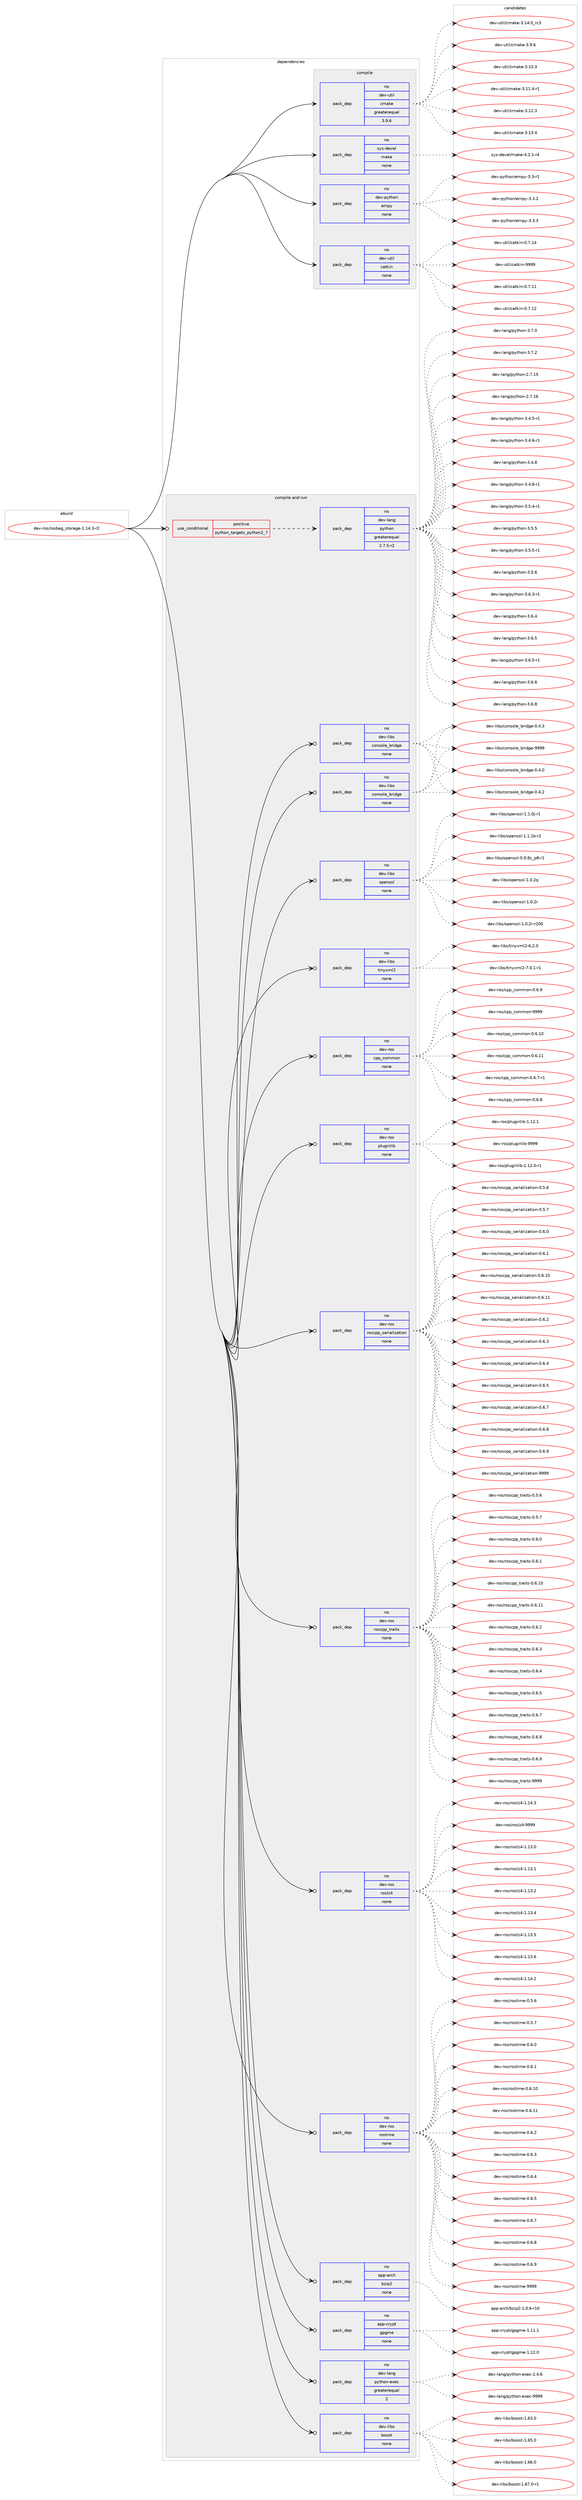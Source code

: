 digraph prolog {

# *************
# Graph options
# *************

newrank=true;
concentrate=true;
compound=true;
graph [rankdir=LR,fontname=Helvetica,fontsize=10,ranksep=1.5];#, ranksep=2.5, nodesep=0.2];
edge  [arrowhead=vee];
node  [fontname=Helvetica,fontsize=10];

# **********
# The ebuild
# **********

subgraph cluster_leftcol {
color=gray;
rank=same;
label=<<i>ebuild</i>>;
id [label="dev-ros/rosbag_storage-1.14.3-r2", color=red, width=4, href="../dev-ros/rosbag_storage-1.14.3-r2.svg"];
}

# ****************
# The dependencies
# ****************

subgraph cluster_midcol {
color=gray;
label=<<i>dependencies</i>>;
subgraph cluster_compile {
fillcolor="#eeeeee";
style=filled;
label=<<i>compile</i>>;
subgraph pack1050747 {
dependency1463798 [label=<<TABLE BORDER="0" CELLBORDER="1" CELLSPACING="0" CELLPADDING="4" WIDTH="220"><TR><TD ROWSPAN="6" CELLPADDING="30">pack_dep</TD></TR><TR><TD WIDTH="110">no</TD></TR><TR><TD>dev-python</TD></TR><TR><TD>empy</TD></TR><TR><TD>none</TD></TR><TR><TD></TD></TR></TABLE>>, shape=none, color=blue];
}
id:e -> dependency1463798:w [weight=20,style="solid",arrowhead="vee"];
subgraph pack1050748 {
dependency1463799 [label=<<TABLE BORDER="0" CELLBORDER="1" CELLSPACING="0" CELLPADDING="4" WIDTH="220"><TR><TD ROWSPAN="6" CELLPADDING="30">pack_dep</TD></TR><TR><TD WIDTH="110">no</TD></TR><TR><TD>dev-util</TD></TR><TR><TD>catkin</TD></TR><TR><TD>none</TD></TR><TR><TD></TD></TR></TABLE>>, shape=none, color=blue];
}
id:e -> dependency1463799:w [weight=20,style="solid",arrowhead="vee"];
subgraph pack1050749 {
dependency1463800 [label=<<TABLE BORDER="0" CELLBORDER="1" CELLSPACING="0" CELLPADDING="4" WIDTH="220"><TR><TD ROWSPAN="6" CELLPADDING="30">pack_dep</TD></TR><TR><TD WIDTH="110">no</TD></TR><TR><TD>dev-util</TD></TR><TR><TD>cmake</TD></TR><TR><TD>greaterequal</TD></TR><TR><TD>3.9.6</TD></TR></TABLE>>, shape=none, color=blue];
}
id:e -> dependency1463800:w [weight=20,style="solid",arrowhead="vee"];
subgraph pack1050750 {
dependency1463801 [label=<<TABLE BORDER="0" CELLBORDER="1" CELLSPACING="0" CELLPADDING="4" WIDTH="220"><TR><TD ROWSPAN="6" CELLPADDING="30">pack_dep</TD></TR><TR><TD WIDTH="110">no</TD></TR><TR><TD>sys-devel</TD></TR><TR><TD>make</TD></TR><TR><TD>none</TD></TR><TR><TD></TD></TR></TABLE>>, shape=none, color=blue];
}
id:e -> dependency1463801:w [weight=20,style="solid",arrowhead="vee"];
}
subgraph cluster_compileandrun {
fillcolor="#eeeeee";
style=filled;
label=<<i>compile and run</i>>;
subgraph cond389661 {
dependency1463802 [label=<<TABLE BORDER="0" CELLBORDER="1" CELLSPACING="0" CELLPADDING="4"><TR><TD ROWSPAN="3" CELLPADDING="10">use_conditional</TD></TR><TR><TD>positive</TD></TR><TR><TD>python_targets_python2_7</TD></TR></TABLE>>, shape=none, color=red];
subgraph pack1050751 {
dependency1463803 [label=<<TABLE BORDER="0" CELLBORDER="1" CELLSPACING="0" CELLPADDING="4" WIDTH="220"><TR><TD ROWSPAN="6" CELLPADDING="30">pack_dep</TD></TR><TR><TD WIDTH="110">no</TD></TR><TR><TD>dev-lang</TD></TR><TR><TD>python</TD></TR><TR><TD>greaterequal</TD></TR><TR><TD>2.7.5-r2</TD></TR></TABLE>>, shape=none, color=blue];
}
dependency1463802:e -> dependency1463803:w [weight=20,style="dashed",arrowhead="vee"];
}
id:e -> dependency1463802:w [weight=20,style="solid",arrowhead="odotvee"];
subgraph pack1050752 {
dependency1463804 [label=<<TABLE BORDER="0" CELLBORDER="1" CELLSPACING="0" CELLPADDING="4" WIDTH="220"><TR><TD ROWSPAN="6" CELLPADDING="30">pack_dep</TD></TR><TR><TD WIDTH="110">no</TD></TR><TR><TD>app-arch</TD></TR><TR><TD>bzip2</TD></TR><TR><TD>none</TD></TR><TR><TD></TD></TR></TABLE>>, shape=none, color=blue];
}
id:e -> dependency1463804:w [weight=20,style="solid",arrowhead="odotvee"];
subgraph pack1050753 {
dependency1463805 [label=<<TABLE BORDER="0" CELLBORDER="1" CELLSPACING="0" CELLPADDING="4" WIDTH="220"><TR><TD ROWSPAN="6" CELLPADDING="30">pack_dep</TD></TR><TR><TD WIDTH="110">no</TD></TR><TR><TD>app-crypt</TD></TR><TR><TD>gpgme</TD></TR><TR><TD>none</TD></TR><TR><TD></TD></TR></TABLE>>, shape=none, color=blue];
}
id:e -> dependency1463805:w [weight=20,style="solid",arrowhead="odotvee"];
subgraph pack1050754 {
dependency1463806 [label=<<TABLE BORDER="0" CELLBORDER="1" CELLSPACING="0" CELLPADDING="4" WIDTH="220"><TR><TD ROWSPAN="6" CELLPADDING="30">pack_dep</TD></TR><TR><TD WIDTH="110">no</TD></TR><TR><TD>dev-lang</TD></TR><TR><TD>python-exec</TD></TR><TR><TD>greaterequal</TD></TR><TR><TD>2</TD></TR></TABLE>>, shape=none, color=blue];
}
id:e -> dependency1463806:w [weight=20,style="solid",arrowhead="odotvee"];
subgraph pack1050755 {
dependency1463807 [label=<<TABLE BORDER="0" CELLBORDER="1" CELLSPACING="0" CELLPADDING="4" WIDTH="220"><TR><TD ROWSPAN="6" CELLPADDING="30">pack_dep</TD></TR><TR><TD WIDTH="110">no</TD></TR><TR><TD>dev-libs</TD></TR><TR><TD>boost</TD></TR><TR><TD>none</TD></TR><TR><TD></TD></TR></TABLE>>, shape=none, color=blue];
}
id:e -> dependency1463807:w [weight=20,style="solid",arrowhead="odotvee"];
subgraph pack1050756 {
dependency1463808 [label=<<TABLE BORDER="0" CELLBORDER="1" CELLSPACING="0" CELLPADDING="4" WIDTH="220"><TR><TD ROWSPAN="6" CELLPADDING="30">pack_dep</TD></TR><TR><TD WIDTH="110">no</TD></TR><TR><TD>dev-libs</TD></TR><TR><TD>console_bridge</TD></TR><TR><TD>none</TD></TR><TR><TD></TD></TR></TABLE>>, shape=none, color=blue];
}
id:e -> dependency1463808:w [weight=20,style="solid",arrowhead="odotvee"];
subgraph pack1050757 {
dependency1463809 [label=<<TABLE BORDER="0" CELLBORDER="1" CELLSPACING="0" CELLPADDING="4" WIDTH="220"><TR><TD ROWSPAN="6" CELLPADDING="30">pack_dep</TD></TR><TR><TD WIDTH="110">no</TD></TR><TR><TD>dev-libs</TD></TR><TR><TD>console_bridge</TD></TR><TR><TD>none</TD></TR><TR><TD></TD></TR></TABLE>>, shape=none, color=blue];
}
id:e -> dependency1463809:w [weight=20,style="solid",arrowhead="odotvee"];
subgraph pack1050758 {
dependency1463810 [label=<<TABLE BORDER="0" CELLBORDER="1" CELLSPACING="0" CELLPADDING="4" WIDTH="220"><TR><TD ROWSPAN="6" CELLPADDING="30">pack_dep</TD></TR><TR><TD WIDTH="110">no</TD></TR><TR><TD>dev-libs</TD></TR><TR><TD>openssl</TD></TR><TR><TD>none</TD></TR><TR><TD></TD></TR></TABLE>>, shape=none, color=blue];
}
id:e -> dependency1463810:w [weight=20,style="solid",arrowhead="odotvee"];
subgraph pack1050759 {
dependency1463811 [label=<<TABLE BORDER="0" CELLBORDER="1" CELLSPACING="0" CELLPADDING="4" WIDTH="220"><TR><TD ROWSPAN="6" CELLPADDING="30">pack_dep</TD></TR><TR><TD WIDTH="110">no</TD></TR><TR><TD>dev-libs</TD></TR><TR><TD>tinyxml2</TD></TR><TR><TD>none</TD></TR><TR><TD></TD></TR></TABLE>>, shape=none, color=blue];
}
id:e -> dependency1463811:w [weight=20,style="solid",arrowhead="odotvee"];
subgraph pack1050760 {
dependency1463812 [label=<<TABLE BORDER="0" CELLBORDER="1" CELLSPACING="0" CELLPADDING="4" WIDTH="220"><TR><TD ROWSPAN="6" CELLPADDING="30">pack_dep</TD></TR><TR><TD WIDTH="110">no</TD></TR><TR><TD>dev-ros</TD></TR><TR><TD>cpp_common</TD></TR><TR><TD>none</TD></TR><TR><TD></TD></TR></TABLE>>, shape=none, color=blue];
}
id:e -> dependency1463812:w [weight=20,style="solid",arrowhead="odotvee"];
subgraph pack1050761 {
dependency1463813 [label=<<TABLE BORDER="0" CELLBORDER="1" CELLSPACING="0" CELLPADDING="4" WIDTH="220"><TR><TD ROWSPAN="6" CELLPADDING="30">pack_dep</TD></TR><TR><TD WIDTH="110">no</TD></TR><TR><TD>dev-ros</TD></TR><TR><TD>pluginlib</TD></TR><TR><TD>none</TD></TR><TR><TD></TD></TR></TABLE>>, shape=none, color=blue];
}
id:e -> dependency1463813:w [weight=20,style="solid",arrowhead="odotvee"];
subgraph pack1050762 {
dependency1463814 [label=<<TABLE BORDER="0" CELLBORDER="1" CELLSPACING="0" CELLPADDING="4" WIDTH="220"><TR><TD ROWSPAN="6" CELLPADDING="30">pack_dep</TD></TR><TR><TD WIDTH="110">no</TD></TR><TR><TD>dev-ros</TD></TR><TR><TD>roscpp_serialization</TD></TR><TR><TD>none</TD></TR><TR><TD></TD></TR></TABLE>>, shape=none, color=blue];
}
id:e -> dependency1463814:w [weight=20,style="solid",arrowhead="odotvee"];
subgraph pack1050763 {
dependency1463815 [label=<<TABLE BORDER="0" CELLBORDER="1" CELLSPACING="0" CELLPADDING="4" WIDTH="220"><TR><TD ROWSPAN="6" CELLPADDING="30">pack_dep</TD></TR><TR><TD WIDTH="110">no</TD></TR><TR><TD>dev-ros</TD></TR><TR><TD>roscpp_traits</TD></TR><TR><TD>none</TD></TR><TR><TD></TD></TR></TABLE>>, shape=none, color=blue];
}
id:e -> dependency1463815:w [weight=20,style="solid",arrowhead="odotvee"];
subgraph pack1050764 {
dependency1463816 [label=<<TABLE BORDER="0" CELLBORDER="1" CELLSPACING="0" CELLPADDING="4" WIDTH="220"><TR><TD ROWSPAN="6" CELLPADDING="30">pack_dep</TD></TR><TR><TD WIDTH="110">no</TD></TR><TR><TD>dev-ros</TD></TR><TR><TD>roslz4</TD></TR><TR><TD>none</TD></TR><TR><TD></TD></TR></TABLE>>, shape=none, color=blue];
}
id:e -> dependency1463816:w [weight=20,style="solid",arrowhead="odotvee"];
subgraph pack1050765 {
dependency1463817 [label=<<TABLE BORDER="0" CELLBORDER="1" CELLSPACING="0" CELLPADDING="4" WIDTH="220"><TR><TD ROWSPAN="6" CELLPADDING="30">pack_dep</TD></TR><TR><TD WIDTH="110">no</TD></TR><TR><TD>dev-ros</TD></TR><TR><TD>rostime</TD></TR><TR><TD>none</TD></TR><TR><TD></TD></TR></TABLE>>, shape=none, color=blue];
}
id:e -> dependency1463817:w [weight=20,style="solid",arrowhead="odotvee"];
}
subgraph cluster_run {
fillcolor="#eeeeee";
style=filled;
label=<<i>run</i>>;
}
}

# **************
# The candidates
# **************

subgraph cluster_choices {
rank=same;
color=gray;
label=<<i>candidates</i>>;

subgraph choice1050747 {
color=black;
nodesep=1;
choice1001011184511212111610411111047101109112121455146514511449 [label="dev-python/empy-3.3-r1", color=red, width=4,href="../dev-python/empy-3.3-r1.svg"];
choice1001011184511212111610411111047101109112121455146514650 [label="dev-python/empy-3.3.2", color=red, width=4,href="../dev-python/empy-3.3.2.svg"];
choice1001011184511212111610411111047101109112121455146514651 [label="dev-python/empy-3.3.3", color=red, width=4,href="../dev-python/empy-3.3.3.svg"];
dependency1463798:e -> choice1001011184511212111610411111047101109112121455146514511449:w [style=dotted,weight="100"];
dependency1463798:e -> choice1001011184511212111610411111047101109112121455146514650:w [style=dotted,weight="100"];
dependency1463798:e -> choice1001011184511212111610411111047101109112121455146514651:w [style=dotted,weight="100"];
}
subgraph choice1050748 {
color=black;
nodesep=1;
choice1001011184511711610510847999711610710511045484655464949 [label="dev-util/catkin-0.7.11", color=red, width=4,href="../dev-util/catkin-0.7.11.svg"];
choice1001011184511711610510847999711610710511045484655464950 [label="dev-util/catkin-0.7.12", color=red, width=4,href="../dev-util/catkin-0.7.12.svg"];
choice1001011184511711610510847999711610710511045484655464952 [label="dev-util/catkin-0.7.14", color=red, width=4,href="../dev-util/catkin-0.7.14.svg"];
choice100101118451171161051084799971161071051104557575757 [label="dev-util/catkin-9999", color=red, width=4,href="../dev-util/catkin-9999.svg"];
dependency1463799:e -> choice1001011184511711610510847999711610710511045484655464949:w [style=dotted,weight="100"];
dependency1463799:e -> choice1001011184511711610510847999711610710511045484655464950:w [style=dotted,weight="100"];
dependency1463799:e -> choice1001011184511711610510847999711610710511045484655464952:w [style=dotted,weight="100"];
dependency1463799:e -> choice100101118451171161051084799971161071051104557575757:w [style=dotted,weight="100"];
}
subgraph choice1050749 {
color=black;
nodesep=1;
choice1001011184511711610510847991099710710145514649484651 [label="dev-util/cmake-3.10.3", color=red, width=4,href="../dev-util/cmake-3.10.3.svg"];
choice10010111845117116105108479910997107101455146494946524511449 [label="dev-util/cmake-3.11.4-r1", color=red, width=4,href="../dev-util/cmake-3.11.4-r1.svg"];
choice1001011184511711610510847991099710710145514649504651 [label="dev-util/cmake-3.12.3", color=red, width=4,href="../dev-util/cmake-3.12.3.svg"];
choice1001011184511711610510847991099710710145514649514652 [label="dev-util/cmake-3.13.4", color=red, width=4,href="../dev-util/cmake-3.13.4.svg"];
choice1001011184511711610510847991099710710145514649524648951149951 [label="dev-util/cmake-3.14.0_rc3", color=red, width=4,href="../dev-util/cmake-3.14.0_rc3.svg"];
choice10010111845117116105108479910997107101455146574654 [label="dev-util/cmake-3.9.6", color=red, width=4,href="../dev-util/cmake-3.9.6.svg"];
dependency1463800:e -> choice1001011184511711610510847991099710710145514649484651:w [style=dotted,weight="100"];
dependency1463800:e -> choice10010111845117116105108479910997107101455146494946524511449:w [style=dotted,weight="100"];
dependency1463800:e -> choice1001011184511711610510847991099710710145514649504651:w [style=dotted,weight="100"];
dependency1463800:e -> choice1001011184511711610510847991099710710145514649514652:w [style=dotted,weight="100"];
dependency1463800:e -> choice1001011184511711610510847991099710710145514649524648951149951:w [style=dotted,weight="100"];
dependency1463800:e -> choice10010111845117116105108479910997107101455146574654:w [style=dotted,weight="100"];
}
subgraph choice1050750 {
color=black;
nodesep=1;
choice1151211154510010111810110847109971071014552465046494511452 [label="sys-devel/make-4.2.1-r4", color=red, width=4,href="../sys-devel/make-4.2.1-r4.svg"];
dependency1463801:e -> choice1151211154510010111810110847109971071014552465046494511452:w [style=dotted,weight="100"];
}
subgraph choice1050751 {
color=black;
nodesep=1;
choice10010111845108971101034711212111610411111045504655464953 [label="dev-lang/python-2.7.15", color=red, width=4,href="../dev-lang/python-2.7.15.svg"];
choice10010111845108971101034711212111610411111045504655464954 [label="dev-lang/python-2.7.16", color=red, width=4,href="../dev-lang/python-2.7.16.svg"];
choice1001011184510897110103471121211161041111104551465246534511449 [label="dev-lang/python-3.4.5-r1", color=red, width=4,href="../dev-lang/python-3.4.5-r1.svg"];
choice1001011184510897110103471121211161041111104551465246544511449 [label="dev-lang/python-3.4.6-r1", color=red, width=4,href="../dev-lang/python-3.4.6-r1.svg"];
choice100101118451089711010347112121116104111110455146524656 [label="dev-lang/python-3.4.8", color=red, width=4,href="../dev-lang/python-3.4.8.svg"];
choice1001011184510897110103471121211161041111104551465246564511449 [label="dev-lang/python-3.4.8-r1", color=red, width=4,href="../dev-lang/python-3.4.8-r1.svg"];
choice1001011184510897110103471121211161041111104551465346524511449 [label="dev-lang/python-3.5.4-r1", color=red, width=4,href="../dev-lang/python-3.5.4-r1.svg"];
choice100101118451089711010347112121116104111110455146534653 [label="dev-lang/python-3.5.5", color=red, width=4,href="../dev-lang/python-3.5.5.svg"];
choice1001011184510897110103471121211161041111104551465346534511449 [label="dev-lang/python-3.5.5-r1", color=red, width=4,href="../dev-lang/python-3.5.5-r1.svg"];
choice100101118451089711010347112121116104111110455146534654 [label="dev-lang/python-3.5.6", color=red, width=4,href="../dev-lang/python-3.5.6.svg"];
choice1001011184510897110103471121211161041111104551465446514511449 [label="dev-lang/python-3.6.3-r1", color=red, width=4,href="../dev-lang/python-3.6.3-r1.svg"];
choice100101118451089711010347112121116104111110455146544652 [label="dev-lang/python-3.6.4", color=red, width=4,href="../dev-lang/python-3.6.4.svg"];
choice100101118451089711010347112121116104111110455146544653 [label="dev-lang/python-3.6.5", color=red, width=4,href="../dev-lang/python-3.6.5.svg"];
choice1001011184510897110103471121211161041111104551465446534511449 [label="dev-lang/python-3.6.5-r1", color=red, width=4,href="../dev-lang/python-3.6.5-r1.svg"];
choice100101118451089711010347112121116104111110455146544654 [label="dev-lang/python-3.6.6", color=red, width=4,href="../dev-lang/python-3.6.6.svg"];
choice100101118451089711010347112121116104111110455146544656 [label="dev-lang/python-3.6.8", color=red, width=4,href="../dev-lang/python-3.6.8.svg"];
choice100101118451089711010347112121116104111110455146554648 [label="dev-lang/python-3.7.0", color=red, width=4,href="../dev-lang/python-3.7.0.svg"];
choice100101118451089711010347112121116104111110455146554650 [label="dev-lang/python-3.7.2", color=red, width=4,href="../dev-lang/python-3.7.2.svg"];
dependency1463803:e -> choice10010111845108971101034711212111610411111045504655464953:w [style=dotted,weight="100"];
dependency1463803:e -> choice10010111845108971101034711212111610411111045504655464954:w [style=dotted,weight="100"];
dependency1463803:e -> choice1001011184510897110103471121211161041111104551465246534511449:w [style=dotted,weight="100"];
dependency1463803:e -> choice1001011184510897110103471121211161041111104551465246544511449:w [style=dotted,weight="100"];
dependency1463803:e -> choice100101118451089711010347112121116104111110455146524656:w [style=dotted,weight="100"];
dependency1463803:e -> choice1001011184510897110103471121211161041111104551465246564511449:w [style=dotted,weight="100"];
dependency1463803:e -> choice1001011184510897110103471121211161041111104551465346524511449:w [style=dotted,weight="100"];
dependency1463803:e -> choice100101118451089711010347112121116104111110455146534653:w [style=dotted,weight="100"];
dependency1463803:e -> choice1001011184510897110103471121211161041111104551465346534511449:w [style=dotted,weight="100"];
dependency1463803:e -> choice100101118451089711010347112121116104111110455146534654:w [style=dotted,weight="100"];
dependency1463803:e -> choice1001011184510897110103471121211161041111104551465446514511449:w [style=dotted,weight="100"];
dependency1463803:e -> choice100101118451089711010347112121116104111110455146544652:w [style=dotted,weight="100"];
dependency1463803:e -> choice100101118451089711010347112121116104111110455146544653:w [style=dotted,weight="100"];
dependency1463803:e -> choice1001011184510897110103471121211161041111104551465446534511449:w [style=dotted,weight="100"];
dependency1463803:e -> choice100101118451089711010347112121116104111110455146544654:w [style=dotted,weight="100"];
dependency1463803:e -> choice100101118451089711010347112121116104111110455146544656:w [style=dotted,weight="100"];
dependency1463803:e -> choice100101118451089711010347112121116104111110455146554648:w [style=dotted,weight="100"];
dependency1463803:e -> choice100101118451089711010347112121116104111110455146554650:w [style=dotted,weight="100"];
}
subgraph choice1050752 {
color=black;
nodesep=1;
choice97112112459711499104479812210511250454946484654451144948 [label="app-arch/bzip2-1.0.6-r10", color=red, width=4,href="../app-arch/bzip2-1.0.6-r10.svg"];
dependency1463804:e -> choice97112112459711499104479812210511250454946484654451144948:w [style=dotted,weight="100"];
}
subgraph choice1050753 {
color=black;
nodesep=1;
choice9711211245991141211121164710311210310910145494649494649 [label="app-crypt/gpgme-1.11.1", color=red, width=4,href="../app-crypt/gpgme-1.11.1.svg"];
choice9711211245991141211121164710311210310910145494649504648 [label="app-crypt/gpgme-1.12.0", color=red, width=4,href="../app-crypt/gpgme-1.12.0.svg"];
dependency1463805:e -> choice9711211245991141211121164710311210310910145494649494649:w [style=dotted,weight="100"];
dependency1463805:e -> choice9711211245991141211121164710311210310910145494649504648:w [style=dotted,weight="100"];
}
subgraph choice1050754 {
color=black;
nodesep=1;
choice1001011184510897110103471121211161041111104510112010199455046524654 [label="dev-lang/python-exec-2.4.6", color=red, width=4,href="../dev-lang/python-exec-2.4.6.svg"];
choice10010111845108971101034711212111610411111045101120101994557575757 [label="dev-lang/python-exec-9999", color=red, width=4,href="../dev-lang/python-exec-9999.svg"];
dependency1463806:e -> choice1001011184510897110103471121211161041111104510112010199455046524654:w [style=dotted,weight="100"];
dependency1463806:e -> choice10010111845108971101034711212111610411111045101120101994557575757:w [style=dotted,weight="100"];
}
subgraph choice1050755 {
color=black;
nodesep=1;
choice1001011184510810598115479811111111511645494654514648 [label="dev-libs/boost-1.63.0", color=red, width=4,href="../dev-libs/boost-1.63.0.svg"];
choice1001011184510810598115479811111111511645494654534648 [label="dev-libs/boost-1.65.0", color=red, width=4,href="../dev-libs/boost-1.65.0.svg"];
choice1001011184510810598115479811111111511645494654544648 [label="dev-libs/boost-1.66.0", color=red, width=4,href="../dev-libs/boost-1.66.0.svg"];
choice10010111845108105981154798111111115116454946545546484511449 [label="dev-libs/boost-1.67.0-r1", color=red, width=4,href="../dev-libs/boost-1.67.0-r1.svg"];
dependency1463807:e -> choice1001011184510810598115479811111111511645494654514648:w [style=dotted,weight="100"];
dependency1463807:e -> choice1001011184510810598115479811111111511645494654534648:w [style=dotted,weight="100"];
dependency1463807:e -> choice1001011184510810598115479811111111511645494654544648:w [style=dotted,weight="100"];
dependency1463807:e -> choice10010111845108105981154798111111115116454946545546484511449:w [style=dotted,weight="100"];
}
subgraph choice1050756 {
color=black;
nodesep=1;
choice100101118451081059811547991111101151111081019598114105100103101454846524648 [label="dev-libs/console_bridge-0.4.0", color=red, width=4,href="../dev-libs/console_bridge-0.4.0.svg"];
choice100101118451081059811547991111101151111081019598114105100103101454846524650 [label="dev-libs/console_bridge-0.4.2", color=red, width=4,href="../dev-libs/console_bridge-0.4.2.svg"];
choice100101118451081059811547991111101151111081019598114105100103101454846524651 [label="dev-libs/console_bridge-0.4.3", color=red, width=4,href="../dev-libs/console_bridge-0.4.3.svg"];
choice1001011184510810598115479911111011511110810195981141051001031014557575757 [label="dev-libs/console_bridge-9999", color=red, width=4,href="../dev-libs/console_bridge-9999.svg"];
dependency1463808:e -> choice100101118451081059811547991111101151111081019598114105100103101454846524648:w [style=dotted,weight="100"];
dependency1463808:e -> choice100101118451081059811547991111101151111081019598114105100103101454846524650:w [style=dotted,weight="100"];
dependency1463808:e -> choice100101118451081059811547991111101151111081019598114105100103101454846524651:w [style=dotted,weight="100"];
dependency1463808:e -> choice1001011184510810598115479911111011511110810195981141051001031014557575757:w [style=dotted,weight="100"];
}
subgraph choice1050757 {
color=black;
nodesep=1;
choice100101118451081059811547991111101151111081019598114105100103101454846524648 [label="dev-libs/console_bridge-0.4.0", color=red, width=4,href="../dev-libs/console_bridge-0.4.0.svg"];
choice100101118451081059811547991111101151111081019598114105100103101454846524650 [label="dev-libs/console_bridge-0.4.2", color=red, width=4,href="../dev-libs/console_bridge-0.4.2.svg"];
choice100101118451081059811547991111101151111081019598114105100103101454846524651 [label="dev-libs/console_bridge-0.4.3", color=red, width=4,href="../dev-libs/console_bridge-0.4.3.svg"];
choice1001011184510810598115479911111011511110810195981141051001031014557575757 [label="dev-libs/console_bridge-9999", color=red, width=4,href="../dev-libs/console_bridge-9999.svg"];
dependency1463809:e -> choice100101118451081059811547991111101151111081019598114105100103101454846524648:w [style=dotted,weight="100"];
dependency1463809:e -> choice100101118451081059811547991111101151111081019598114105100103101454846524650:w [style=dotted,weight="100"];
dependency1463809:e -> choice100101118451081059811547991111101151111081019598114105100103101454846524651:w [style=dotted,weight="100"];
dependency1463809:e -> choice1001011184510810598115479911111011511110810195981141051001031014557575757:w [style=dotted,weight="100"];
}
subgraph choice1050758 {
color=black;
nodesep=1;
choice10010111845108105981154711111210111011511510845484657465612295112564511449 [label="dev-libs/openssl-0.9.8z_p8-r1", color=red, width=4,href="../dev-libs/openssl-0.9.8z_p8-r1.svg"];
choice100101118451081059811547111112101110115115108454946484650113 [label="dev-libs/openssl-1.0.2q", color=red, width=4,href="../dev-libs/openssl-1.0.2q.svg"];
choice100101118451081059811547111112101110115115108454946484650114 [label="dev-libs/openssl-1.0.2r", color=red, width=4,href="../dev-libs/openssl-1.0.2r.svg"];
choice10010111845108105981154711111210111011511510845494648465011445114504848 [label="dev-libs/openssl-1.0.2r-r200", color=red, width=4,href="../dev-libs/openssl-1.0.2r-r200.svg"];
choice1001011184510810598115471111121011101151151084549464946481064511449 [label="dev-libs/openssl-1.1.0j-r1", color=red, width=4,href="../dev-libs/openssl-1.1.0j-r1.svg"];
choice100101118451081059811547111112101110115115108454946494649984511450 [label="dev-libs/openssl-1.1.1b-r2", color=red, width=4,href="../dev-libs/openssl-1.1.1b-r2.svg"];
dependency1463810:e -> choice10010111845108105981154711111210111011511510845484657465612295112564511449:w [style=dotted,weight="100"];
dependency1463810:e -> choice100101118451081059811547111112101110115115108454946484650113:w [style=dotted,weight="100"];
dependency1463810:e -> choice100101118451081059811547111112101110115115108454946484650114:w [style=dotted,weight="100"];
dependency1463810:e -> choice10010111845108105981154711111210111011511510845494648465011445114504848:w [style=dotted,weight="100"];
dependency1463810:e -> choice1001011184510810598115471111121011101151151084549464946481064511449:w [style=dotted,weight="100"];
dependency1463810:e -> choice100101118451081059811547111112101110115115108454946494649984511450:w [style=dotted,weight="100"];
}
subgraph choice1050759 {
color=black;
nodesep=1;
choice10010111845108105981154711610511012112010910850455446504648 [label="dev-libs/tinyxml2-6.2.0", color=red, width=4,href="../dev-libs/tinyxml2-6.2.0.svg"];
choice100101118451081059811547116105110121120109108504555464846494511449 [label="dev-libs/tinyxml2-7.0.1-r1", color=red, width=4,href="../dev-libs/tinyxml2-7.0.1-r1.svg"];
dependency1463811:e -> choice10010111845108105981154711610511012112010910850455446504648:w [style=dotted,weight="100"];
dependency1463811:e -> choice100101118451081059811547116105110121120109108504555464846494511449:w [style=dotted,weight="100"];
}
subgraph choice1050760 {
color=black;
nodesep=1;
choice100101118451141111154799112112959911110910911111045484654464948 [label="dev-ros/cpp_common-0.6.10", color=red, width=4,href="../dev-ros/cpp_common-0.6.10.svg"];
choice100101118451141111154799112112959911110910911111045484654464949 [label="dev-ros/cpp_common-0.6.11", color=red, width=4,href="../dev-ros/cpp_common-0.6.11.svg"];
choice10010111845114111115479911211295991111091091111104548465446554511449 [label="dev-ros/cpp_common-0.6.7-r1", color=red, width=4,href="../dev-ros/cpp_common-0.6.7-r1.svg"];
choice1001011184511411111547991121129599111109109111110454846544656 [label="dev-ros/cpp_common-0.6.8", color=red, width=4,href="../dev-ros/cpp_common-0.6.8.svg"];
choice1001011184511411111547991121129599111109109111110454846544657 [label="dev-ros/cpp_common-0.6.9", color=red, width=4,href="../dev-ros/cpp_common-0.6.9.svg"];
choice10010111845114111115479911211295991111091091111104557575757 [label="dev-ros/cpp_common-9999", color=red, width=4,href="../dev-ros/cpp_common-9999.svg"];
dependency1463812:e -> choice100101118451141111154799112112959911110910911111045484654464948:w [style=dotted,weight="100"];
dependency1463812:e -> choice100101118451141111154799112112959911110910911111045484654464949:w [style=dotted,weight="100"];
dependency1463812:e -> choice10010111845114111115479911211295991111091091111104548465446554511449:w [style=dotted,weight="100"];
dependency1463812:e -> choice1001011184511411111547991121129599111109109111110454846544656:w [style=dotted,weight="100"];
dependency1463812:e -> choice1001011184511411111547991121129599111109109111110454846544657:w [style=dotted,weight="100"];
dependency1463812:e -> choice10010111845114111115479911211295991111091091111104557575757:w [style=dotted,weight="100"];
}
subgraph choice1050761 {
color=black;
nodesep=1;
choice100101118451141111154711210811710310511010810598454946495046484511449 [label="dev-ros/pluginlib-1.12.0-r1", color=red, width=4,href="../dev-ros/pluginlib-1.12.0-r1.svg"];
choice10010111845114111115471121081171031051101081059845494649504649 [label="dev-ros/pluginlib-1.12.1", color=red, width=4,href="../dev-ros/pluginlib-1.12.1.svg"];
choice1001011184511411111547112108117103105110108105984557575757 [label="dev-ros/pluginlib-9999", color=red, width=4,href="../dev-ros/pluginlib-9999.svg"];
dependency1463813:e -> choice100101118451141111154711210811710310511010810598454946495046484511449:w [style=dotted,weight="100"];
dependency1463813:e -> choice10010111845114111115471121081171031051101081059845494649504649:w [style=dotted,weight="100"];
dependency1463813:e -> choice1001011184511411111547112108117103105110108105984557575757:w [style=dotted,weight="100"];
}
subgraph choice1050762 {
color=black;
nodesep=1;
choice100101118451141111154711411111599112112951151011141059710810512297116105111110454846534654 [label="dev-ros/roscpp_serialization-0.5.6", color=red, width=4,href="../dev-ros/roscpp_serialization-0.5.6.svg"];
choice100101118451141111154711411111599112112951151011141059710810512297116105111110454846534655 [label="dev-ros/roscpp_serialization-0.5.7", color=red, width=4,href="../dev-ros/roscpp_serialization-0.5.7.svg"];
choice100101118451141111154711411111599112112951151011141059710810512297116105111110454846544648 [label="dev-ros/roscpp_serialization-0.6.0", color=red, width=4,href="../dev-ros/roscpp_serialization-0.6.0.svg"];
choice100101118451141111154711411111599112112951151011141059710810512297116105111110454846544649 [label="dev-ros/roscpp_serialization-0.6.1", color=red, width=4,href="../dev-ros/roscpp_serialization-0.6.1.svg"];
choice10010111845114111115471141111159911211295115101114105971081051229711610511111045484654464948 [label="dev-ros/roscpp_serialization-0.6.10", color=red, width=4,href="../dev-ros/roscpp_serialization-0.6.10.svg"];
choice10010111845114111115471141111159911211295115101114105971081051229711610511111045484654464949 [label="dev-ros/roscpp_serialization-0.6.11", color=red, width=4,href="../dev-ros/roscpp_serialization-0.6.11.svg"];
choice100101118451141111154711411111599112112951151011141059710810512297116105111110454846544650 [label="dev-ros/roscpp_serialization-0.6.2", color=red, width=4,href="../dev-ros/roscpp_serialization-0.6.2.svg"];
choice100101118451141111154711411111599112112951151011141059710810512297116105111110454846544651 [label="dev-ros/roscpp_serialization-0.6.3", color=red, width=4,href="../dev-ros/roscpp_serialization-0.6.3.svg"];
choice100101118451141111154711411111599112112951151011141059710810512297116105111110454846544652 [label="dev-ros/roscpp_serialization-0.6.4", color=red, width=4,href="../dev-ros/roscpp_serialization-0.6.4.svg"];
choice100101118451141111154711411111599112112951151011141059710810512297116105111110454846544653 [label="dev-ros/roscpp_serialization-0.6.5", color=red, width=4,href="../dev-ros/roscpp_serialization-0.6.5.svg"];
choice100101118451141111154711411111599112112951151011141059710810512297116105111110454846544655 [label="dev-ros/roscpp_serialization-0.6.7", color=red, width=4,href="../dev-ros/roscpp_serialization-0.6.7.svg"];
choice100101118451141111154711411111599112112951151011141059710810512297116105111110454846544656 [label="dev-ros/roscpp_serialization-0.6.8", color=red, width=4,href="../dev-ros/roscpp_serialization-0.6.8.svg"];
choice100101118451141111154711411111599112112951151011141059710810512297116105111110454846544657 [label="dev-ros/roscpp_serialization-0.6.9", color=red, width=4,href="../dev-ros/roscpp_serialization-0.6.9.svg"];
choice1001011184511411111547114111115991121129511510111410597108105122971161051111104557575757 [label="dev-ros/roscpp_serialization-9999", color=red, width=4,href="../dev-ros/roscpp_serialization-9999.svg"];
dependency1463814:e -> choice100101118451141111154711411111599112112951151011141059710810512297116105111110454846534654:w [style=dotted,weight="100"];
dependency1463814:e -> choice100101118451141111154711411111599112112951151011141059710810512297116105111110454846534655:w [style=dotted,weight="100"];
dependency1463814:e -> choice100101118451141111154711411111599112112951151011141059710810512297116105111110454846544648:w [style=dotted,weight="100"];
dependency1463814:e -> choice100101118451141111154711411111599112112951151011141059710810512297116105111110454846544649:w [style=dotted,weight="100"];
dependency1463814:e -> choice10010111845114111115471141111159911211295115101114105971081051229711610511111045484654464948:w [style=dotted,weight="100"];
dependency1463814:e -> choice10010111845114111115471141111159911211295115101114105971081051229711610511111045484654464949:w [style=dotted,weight="100"];
dependency1463814:e -> choice100101118451141111154711411111599112112951151011141059710810512297116105111110454846544650:w [style=dotted,weight="100"];
dependency1463814:e -> choice100101118451141111154711411111599112112951151011141059710810512297116105111110454846544651:w [style=dotted,weight="100"];
dependency1463814:e -> choice100101118451141111154711411111599112112951151011141059710810512297116105111110454846544652:w [style=dotted,weight="100"];
dependency1463814:e -> choice100101118451141111154711411111599112112951151011141059710810512297116105111110454846544653:w [style=dotted,weight="100"];
dependency1463814:e -> choice100101118451141111154711411111599112112951151011141059710810512297116105111110454846544655:w [style=dotted,weight="100"];
dependency1463814:e -> choice100101118451141111154711411111599112112951151011141059710810512297116105111110454846544656:w [style=dotted,weight="100"];
dependency1463814:e -> choice100101118451141111154711411111599112112951151011141059710810512297116105111110454846544657:w [style=dotted,weight="100"];
dependency1463814:e -> choice1001011184511411111547114111115991121129511510111410597108105122971161051111104557575757:w [style=dotted,weight="100"];
}
subgraph choice1050763 {
color=black;
nodesep=1;
choice1001011184511411111547114111115991121129511611497105116115454846534654 [label="dev-ros/roscpp_traits-0.5.6", color=red, width=4,href="../dev-ros/roscpp_traits-0.5.6.svg"];
choice1001011184511411111547114111115991121129511611497105116115454846534655 [label="dev-ros/roscpp_traits-0.5.7", color=red, width=4,href="../dev-ros/roscpp_traits-0.5.7.svg"];
choice1001011184511411111547114111115991121129511611497105116115454846544648 [label="dev-ros/roscpp_traits-0.6.0", color=red, width=4,href="../dev-ros/roscpp_traits-0.6.0.svg"];
choice1001011184511411111547114111115991121129511611497105116115454846544649 [label="dev-ros/roscpp_traits-0.6.1", color=red, width=4,href="../dev-ros/roscpp_traits-0.6.1.svg"];
choice100101118451141111154711411111599112112951161149710511611545484654464948 [label="dev-ros/roscpp_traits-0.6.10", color=red, width=4,href="../dev-ros/roscpp_traits-0.6.10.svg"];
choice100101118451141111154711411111599112112951161149710511611545484654464949 [label="dev-ros/roscpp_traits-0.6.11", color=red, width=4,href="../dev-ros/roscpp_traits-0.6.11.svg"];
choice1001011184511411111547114111115991121129511611497105116115454846544650 [label="dev-ros/roscpp_traits-0.6.2", color=red, width=4,href="../dev-ros/roscpp_traits-0.6.2.svg"];
choice1001011184511411111547114111115991121129511611497105116115454846544651 [label="dev-ros/roscpp_traits-0.6.3", color=red, width=4,href="../dev-ros/roscpp_traits-0.6.3.svg"];
choice1001011184511411111547114111115991121129511611497105116115454846544652 [label="dev-ros/roscpp_traits-0.6.4", color=red, width=4,href="../dev-ros/roscpp_traits-0.6.4.svg"];
choice1001011184511411111547114111115991121129511611497105116115454846544653 [label="dev-ros/roscpp_traits-0.6.5", color=red, width=4,href="../dev-ros/roscpp_traits-0.6.5.svg"];
choice1001011184511411111547114111115991121129511611497105116115454846544655 [label="dev-ros/roscpp_traits-0.6.7", color=red, width=4,href="../dev-ros/roscpp_traits-0.6.7.svg"];
choice1001011184511411111547114111115991121129511611497105116115454846544656 [label="dev-ros/roscpp_traits-0.6.8", color=red, width=4,href="../dev-ros/roscpp_traits-0.6.8.svg"];
choice1001011184511411111547114111115991121129511611497105116115454846544657 [label="dev-ros/roscpp_traits-0.6.9", color=red, width=4,href="../dev-ros/roscpp_traits-0.6.9.svg"];
choice10010111845114111115471141111159911211295116114971051161154557575757 [label="dev-ros/roscpp_traits-9999", color=red, width=4,href="../dev-ros/roscpp_traits-9999.svg"];
dependency1463815:e -> choice1001011184511411111547114111115991121129511611497105116115454846534654:w [style=dotted,weight="100"];
dependency1463815:e -> choice1001011184511411111547114111115991121129511611497105116115454846534655:w [style=dotted,weight="100"];
dependency1463815:e -> choice1001011184511411111547114111115991121129511611497105116115454846544648:w [style=dotted,weight="100"];
dependency1463815:e -> choice1001011184511411111547114111115991121129511611497105116115454846544649:w [style=dotted,weight="100"];
dependency1463815:e -> choice100101118451141111154711411111599112112951161149710511611545484654464948:w [style=dotted,weight="100"];
dependency1463815:e -> choice100101118451141111154711411111599112112951161149710511611545484654464949:w [style=dotted,weight="100"];
dependency1463815:e -> choice1001011184511411111547114111115991121129511611497105116115454846544650:w [style=dotted,weight="100"];
dependency1463815:e -> choice1001011184511411111547114111115991121129511611497105116115454846544651:w [style=dotted,weight="100"];
dependency1463815:e -> choice1001011184511411111547114111115991121129511611497105116115454846544652:w [style=dotted,weight="100"];
dependency1463815:e -> choice1001011184511411111547114111115991121129511611497105116115454846544653:w [style=dotted,weight="100"];
dependency1463815:e -> choice1001011184511411111547114111115991121129511611497105116115454846544655:w [style=dotted,weight="100"];
dependency1463815:e -> choice1001011184511411111547114111115991121129511611497105116115454846544656:w [style=dotted,weight="100"];
dependency1463815:e -> choice1001011184511411111547114111115991121129511611497105116115454846544657:w [style=dotted,weight="100"];
dependency1463815:e -> choice10010111845114111115471141111159911211295116114971051161154557575757:w [style=dotted,weight="100"];
}
subgraph choice1050764 {
color=black;
nodesep=1;
choice10010111845114111115471141111151081225245494649514648 [label="dev-ros/roslz4-1.13.0", color=red, width=4,href="../dev-ros/roslz4-1.13.0.svg"];
choice10010111845114111115471141111151081225245494649514649 [label="dev-ros/roslz4-1.13.1", color=red, width=4,href="../dev-ros/roslz4-1.13.1.svg"];
choice10010111845114111115471141111151081225245494649514650 [label="dev-ros/roslz4-1.13.2", color=red, width=4,href="../dev-ros/roslz4-1.13.2.svg"];
choice10010111845114111115471141111151081225245494649514652 [label="dev-ros/roslz4-1.13.4", color=red, width=4,href="../dev-ros/roslz4-1.13.4.svg"];
choice10010111845114111115471141111151081225245494649514653 [label="dev-ros/roslz4-1.13.5", color=red, width=4,href="../dev-ros/roslz4-1.13.5.svg"];
choice10010111845114111115471141111151081225245494649514654 [label="dev-ros/roslz4-1.13.6", color=red, width=4,href="../dev-ros/roslz4-1.13.6.svg"];
choice10010111845114111115471141111151081225245494649524650 [label="dev-ros/roslz4-1.14.2", color=red, width=4,href="../dev-ros/roslz4-1.14.2.svg"];
choice10010111845114111115471141111151081225245494649524651 [label="dev-ros/roslz4-1.14.3", color=red, width=4,href="../dev-ros/roslz4-1.14.3.svg"];
choice1001011184511411111547114111115108122524557575757 [label="dev-ros/roslz4-9999", color=red, width=4,href="../dev-ros/roslz4-9999.svg"];
dependency1463816:e -> choice10010111845114111115471141111151081225245494649514648:w [style=dotted,weight="100"];
dependency1463816:e -> choice10010111845114111115471141111151081225245494649514649:w [style=dotted,weight="100"];
dependency1463816:e -> choice10010111845114111115471141111151081225245494649514650:w [style=dotted,weight="100"];
dependency1463816:e -> choice10010111845114111115471141111151081225245494649514652:w [style=dotted,weight="100"];
dependency1463816:e -> choice10010111845114111115471141111151081225245494649514653:w [style=dotted,weight="100"];
dependency1463816:e -> choice10010111845114111115471141111151081225245494649514654:w [style=dotted,weight="100"];
dependency1463816:e -> choice10010111845114111115471141111151081225245494649524650:w [style=dotted,weight="100"];
dependency1463816:e -> choice10010111845114111115471141111151081225245494649524651:w [style=dotted,weight="100"];
dependency1463816:e -> choice1001011184511411111547114111115108122524557575757:w [style=dotted,weight="100"];
}
subgraph choice1050765 {
color=black;
nodesep=1;
choice1001011184511411111547114111115116105109101454846534654 [label="dev-ros/rostime-0.5.6", color=red, width=4,href="../dev-ros/rostime-0.5.6.svg"];
choice1001011184511411111547114111115116105109101454846534655 [label="dev-ros/rostime-0.5.7", color=red, width=4,href="../dev-ros/rostime-0.5.7.svg"];
choice1001011184511411111547114111115116105109101454846544648 [label="dev-ros/rostime-0.6.0", color=red, width=4,href="../dev-ros/rostime-0.6.0.svg"];
choice1001011184511411111547114111115116105109101454846544649 [label="dev-ros/rostime-0.6.1", color=red, width=4,href="../dev-ros/rostime-0.6.1.svg"];
choice100101118451141111154711411111511610510910145484654464948 [label="dev-ros/rostime-0.6.10", color=red, width=4,href="../dev-ros/rostime-0.6.10.svg"];
choice100101118451141111154711411111511610510910145484654464949 [label="dev-ros/rostime-0.6.11", color=red, width=4,href="../dev-ros/rostime-0.6.11.svg"];
choice1001011184511411111547114111115116105109101454846544650 [label="dev-ros/rostime-0.6.2", color=red, width=4,href="../dev-ros/rostime-0.6.2.svg"];
choice1001011184511411111547114111115116105109101454846544651 [label="dev-ros/rostime-0.6.3", color=red, width=4,href="../dev-ros/rostime-0.6.3.svg"];
choice1001011184511411111547114111115116105109101454846544652 [label="dev-ros/rostime-0.6.4", color=red, width=4,href="../dev-ros/rostime-0.6.4.svg"];
choice1001011184511411111547114111115116105109101454846544653 [label="dev-ros/rostime-0.6.5", color=red, width=4,href="../dev-ros/rostime-0.6.5.svg"];
choice1001011184511411111547114111115116105109101454846544655 [label="dev-ros/rostime-0.6.7", color=red, width=4,href="../dev-ros/rostime-0.6.7.svg"];
choice1001011184511411111547114111115116105109101454846544656 [label="dev-ros/rostime-0.6.8", color=red, width=4,href="../dev-ros/rostime-0.6.8.svg"];
choice1001011184511411111547114111115116105109101454846544657 [label="dev-ros/rostime-0.6.9", color=red, width=4,href="../dev-ros/rostime-0.6.9.svg"];
choice10010111845114111115471141111151161051091014557575757 [label="dev-ros/rostime-9999", color=red, width=4,href="../dev-ros/rostime-9999.svg"];
dependency1463817:e -> choice1001011184511411111547114111115116105109101454846534654:w [style=dotted,weight="100"];
dependency1463817:e -> choice1001011184511411111547114111115116105109101454846534655:w [style=dotted,weight="100"];
dependency1463817:e -> choice1001011184511411111547114111115116105109101454846544648:w [style=dotted,weight="100"];
dependency1463817:e -> choice1001011184511411111547114111115116105109101454846544649:w [style=dotted,weight="100"];
dependency1463817:e -> choice100101118451141111154711411111511610510910145484654464948:w [style=dotted,weight="100"];
dependency1463817:e -> choice100101118451141111154711411111511610510910145484654464949:w [style=dotted,weight="100"];
dependency1463817:e -> choice1001011184511411111547114111115116105109101454846544650:w [style=dotted,weight="100"];
dependency1463817:e -> choice1001011184511411111547114111115116105109101454846544651:w [style=dotted,weight="100"];
dependency1463817:e -> choice1001011184511411111547114111115116105109101454846544652:w [style=dotted,weight="100"];
dependency1463817:e -> choice1001011184511411111547114111115116105109101454846544653:w [style=dotted,weight="100"];
dependency1463817:e -> choice1001011184511411111547114111115116105109101454846544655:w [style=dotted,weight="100"];
dependency1463817:e -> choice1001011184511411111547114111115116105109101454846544656:w [style=dotted,weight="100"];
dependency1463817:e -> choice1001011184511411111547114111115116105109101454846544657:w [style=dotted,weight="100"];
dependency1463817:e -> choice10010111845114111115471141111151161051091014557575757:w [style=dotted,weight="100"];
}
}

}
